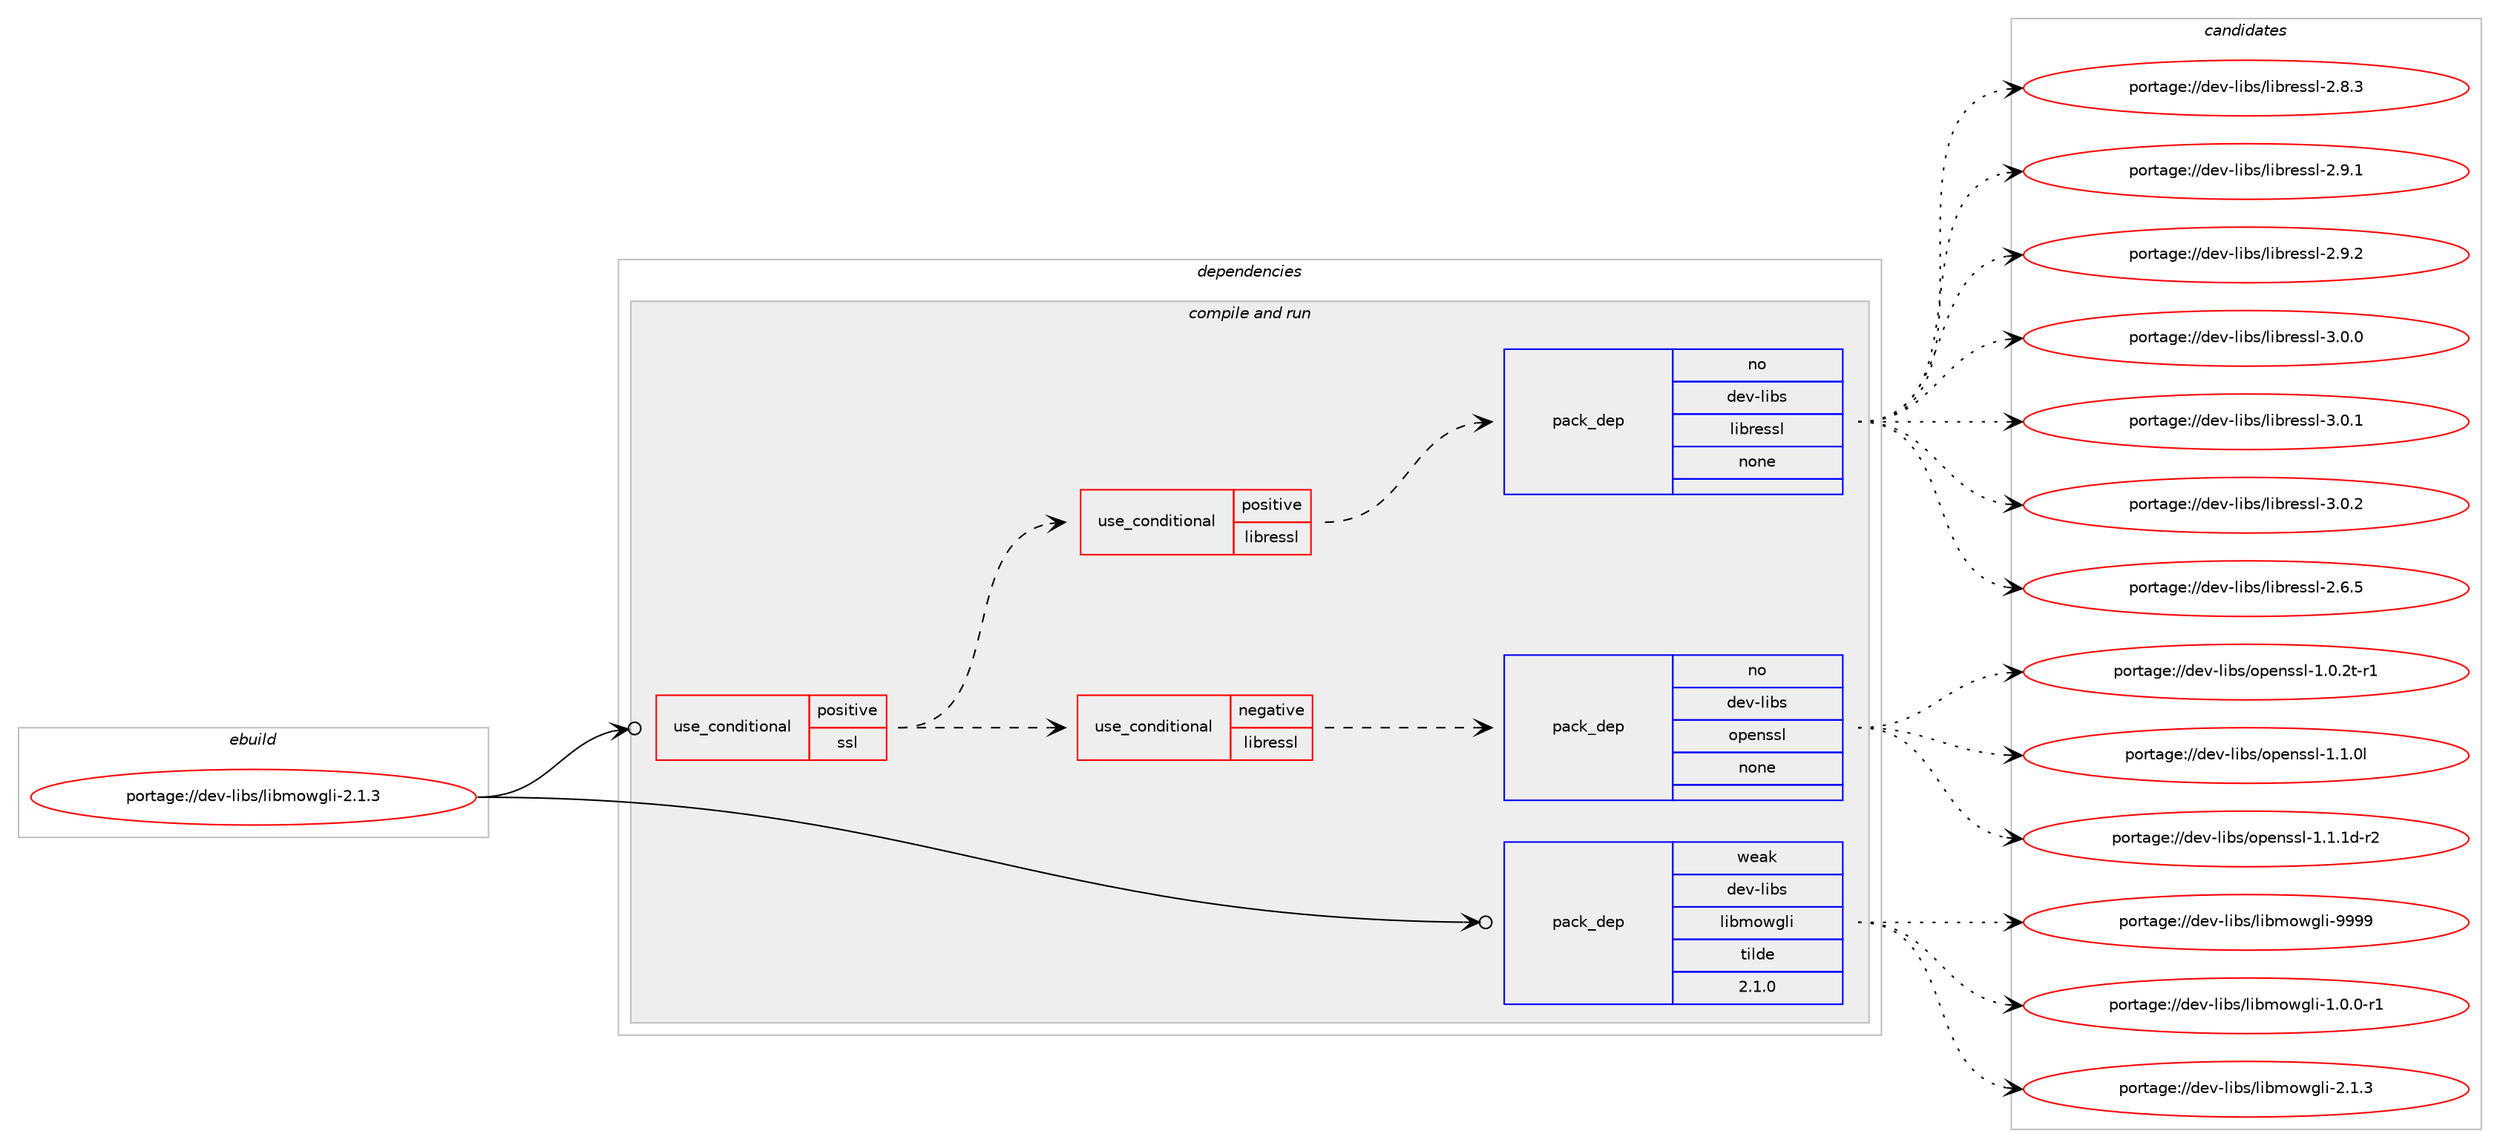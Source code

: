 digraph prolog {

# *************
# Graph options
# *************

newrank=true;
concentrate=true;
compound=true;
graph [rankdir=LR,fontname=Helvetica,fontsize=10,ranksep=1.5];#, ranksep=2.5, nodesep=0.2];
edge  [arrowhead=vee];
node  [fontname=Helvetica,fontsize=10];

# **********
# The ebuild
# **********

subgraph cluster_leftcol {
color=gray;
rank=same;
label=<<i>ebuild</i>>;
id [label="portage://dev-libs/libmowgli-2.1.3", color=red, width=4, href="../dev-libs/libmowgli-2.1.3.svg"];
}

# ****************
# The dependencies
# ****************

subgraph cluster_midcol {
color=gray;
label=<<i>dependencies</i>>;
subgraph cluster_compile {
fillcolor="#eeeeee";
style=filled;
label=<<i>compile</i>>;
}
subgraph cluster_compileandrun {
fillcolor="#eeeeee";
style=filled;
label=<<i>compile and run</i>>;
subgraph cond21138 {
dependency101310 [label=<<TABLE BORDER="0" CELLBORDER="1" CELLSPACING="0" CELLPADDING="4"><TR><TD ROWSPAN="3" CELLPADDING="10">use_conditional</TD></TR><TR><TD>positive</TD></TR><TR><TD>ssl</TD></TR></TABLE>>, shape=none, color=red];
subgraph cond21139 {
dependency101311 [label=<<TABLE BORDER="0" CELLBORDER="1" CELLSPACING="0" CELLPADDING="4"><TR><TD ROWSPAN="3" CELLPADDING="10">use_conditional</TD></TR><TR><TD>negative</TD></TR><TR><TD>libressl</TD></TR></TABLE>>, shape=none, color=red];
subgraph pack77142 {
dependency101312 [label=<<TABLE BORDER="0" CELLBORDER="1" CELLSPACING="0" CELLPADDING="4" WIDTH="220"><TR><TD ROWSPAN="6" CELLPADDING="30">pack_dep</TD></TR><TR><TD WIDTH="110">no</TD></TR><TR><TD>dev-libs</TD></TR><TR><TD>openssl</TD></TR><TR><TD>none</TD></TR><TR><TD></TD></TR></TABLE>>, shape=none, color=blue];
}
dependency101311:e -> dependency101312:w [weight=20,style="dashed",arrowhead="vee"];
}
dependency101310:e -> dependency101311:w [weight=20,style="dashed",arrowhead="vee"];
subgraph cond21140 {
dependency101313 [label=<<TABLE BORDER="0" CELLBORDER="1" CELLSPACING="0" CELLPADDING="4"><TR><TD ROWSPAN="3" CELLPADDING="10">use_conditional</TD></TR><TR><TD>positive</TD></TR><TR><TD>libressl</TD></TR></TABLE>>, shape=none, color=red];
subgraph pack77143 {
dependency101314 [label=<<TABLE BORDER="0" CELLBORDER="1" CELLSPACING="0" CELLPADDING="4" WIDTH="220"><TR><TD ROWSPAN="6" CELLPADDING="30">pack_dep</TD></TR><TR><TD WIDTH="110">no</TD></TR><TR><TD>dev-libs</TD></TR><TR><TD>libressl</TD></TR><TR><TD>none</TD></TR><TR><TD></TD></TR></TABLE>>, shape=none, color=blue];
}
dependency101313:e -> dependency101314:w [weight=20,style="dashed",arrowhead="vee"];
}
dependency101310:e -> dependency101313:w [weight=20,style="dashed",arrowhead="vee"];
}
id:e -> dependency101310:w [weight=20,style="solid",arrowhead="odotvee"];
subgraph pack77144 {
dependency101315 [label=<<TABLE BORDER="0" CELLBORDER="1" CELLSPACING="0" CELLPADDING="4" WIDTH="220"><TR><TD ROWSPAN="6" CELLPADDING="30">pack_dep</TD></TR><TR><TD WIDTH="110">weak</TD></TR><TR><TD>dev-libs</TD></TR><TR><TD>libmowgli</TD></TR><TR><TD>tilde</TD></TR><TR><TD>2.1.0</TD></TR></TABLE>>, shape=none, color=blue];
}
id:e -> dependency101315:w [weight=20,style="solid",arrowhead="odotvee"];
}
subgraph cluster_run {
fillcolor="#eeeeee";
style=filled;
label=<<i>run</i>>;
}
}

# **************
# The candidates
# **************

subgraph cluster_choices {
rank=same;
color=gray;
label=<<i>candidates</i>>;

subgraph choice77142 {
color=black;
nodesep=1;
choiceportage1001011184510810598115471111121011101151151084549464846501164511449 [label="portage://dev-libs/openssl-1.0.2t-r1", color=red, width=4,href="../dev-libs/openssl-1.0.2t-r1.svg"];
choiceportage100101118451081059811547111112101110115115108454946494648108 [label="portage://dev-libs/openssl-1.1.0l", color=red, width=4,href="../dev-libs/openssl-1.1.0l.svg"];
choiceportage1001011184510810598115471111121011101151151084549464946491004511450 [label="portage://dev-libs/openssl-1.1.1d-r2", color=red, width=4,href="../dev-libs/openssl-1.1.1d-r2.svg"];
dependency101312:e -> choiceportage1001011184510810598115471111121011101151151084549464846501164511449:w [style=dotted,weight="100"];
dependency101312:e -> choiceportage100101118451081059811547111112101110115115108454946494648108:w [style=dotted,weight="100"];
dependency101312:e -> choiceportage1001011184510810598115471111121011101151151084549464946491004511450:w [style=dotted,weight="100"];
}
subgraph choice77143 {
color=black;
nodesep=1;
choiceportage10010111845108105981154710810598114101115115108455046544653 [label="portage://dev-libs/libressl-2.6.5", color=red, width=4,href="../dev-libs/libressl-2.6.5.svg"];
choiceportage10010111845108105981154710810598114101115115108455046564651 [label="portage://dev-libs/libressl-2.8.3", color=red, width=4,href="../dev-libs/libressl-2.8.3.svg"];
choiceportage10010111845108105981154710810598114101115115108455046574649 [label="portage://dev-libs/libressl-2.9.1", color=red, width=4,href="../dev-libs/libressl-2.9.1.svg"];
choiceportage10010111845108105981154710810598114101115115108455046574650 [label="portage://dev-libs/libressl-2.9.2", color=red, width=4,href="../dev-libs/libressl-2.9.2.svg"];
choiceportage10010111845108105981154710810598114101115115108455146484648 [label="portage://dev-libs/libressl-3.0.0", color=red, width=4,href="../dev-libs/libressl-3.0.0.svg"];
choiceportage10010111845108105981154710810598114101115115108455146484649 [label="portage://dev-libs/libressl-3.0.1", color=red, width=4,href="../dev-libs/libressl-3.0.1.svg"];
choiceportage10010111845108105981154710810598114101115115108455146484650 [label="portage://dev-libs/libressl-3.0.2", color=red, width=4,href="../dev-libs/libressl-3.0.2.svg"];
dependency101314:e -> choiceportage10010111845108105981154710810598114101115115108455046544653:w [style=dotted,weight="100"];
dependency101314:e -> choiceportage10010111845108105981154710810598114101115115108455046564651:w [style=dotted,weight="100"];
dependency101314:e -> choiceportage10010111845108105981154710810598114101115115108455046574649:w [style=dotted,weight="100"];
dependency101314:e -> choiceportage10010111845108105981154710810598114101115115108455046574650:w [style=dotted,weight="100"];
dependency101314:e -> choiceportage10010111845108105981154710810598114101115115108455146484648:w [style=dotted,weight="100"];
dependency101314:e -> choiceportage10010111845108105981154710810598114101115115108455146484649:w [style=dotted,weight="100"];
dependency101314:e -> choiceportage10010111845108105981154710810598114101115115108455146484650:w [style=dotted,weight="100"];
}
subgraph choice77144 {
color=black;
nodesep=1;
choiceportage100101118451081059811547108105981091111191031081054549464846484511449 [label="portage://dev-libs/libmowgli-1.0.0-r1", color=red, width=4,href="../dev-libs/libmowgli-1.0.0-r1.svg"];
choiceportage10010111845108105981154710810598109111119103108105455046494651 [label="portage://dev-libs/libmowgli-2.1.3", color=red, width=4,href="../dev-libs/libmowgli-2.1.3.svg"];
choiceportage100101118451081059811547108105981091111191031081054557575757 [label="portage://dev-libs/libmowgli-9999", color=red, width=4,href="../dev-libs/libmowgli-9999.svg"];
dependency101315:e -> choiceportage100101118451081059811547108105981091111191031081054549464846484511449:w [style=dotted,weight="100"];
dependency101315:e -> choiceportage10010111845108105981154710810598109111119103108105455046494651:w [style=dotted,weight="100"];
dependency101315:e -> choiceportage100101118451081059811547108105981091111191031081054557575757:w [style=dotted,weight="100"];
}
}

}
